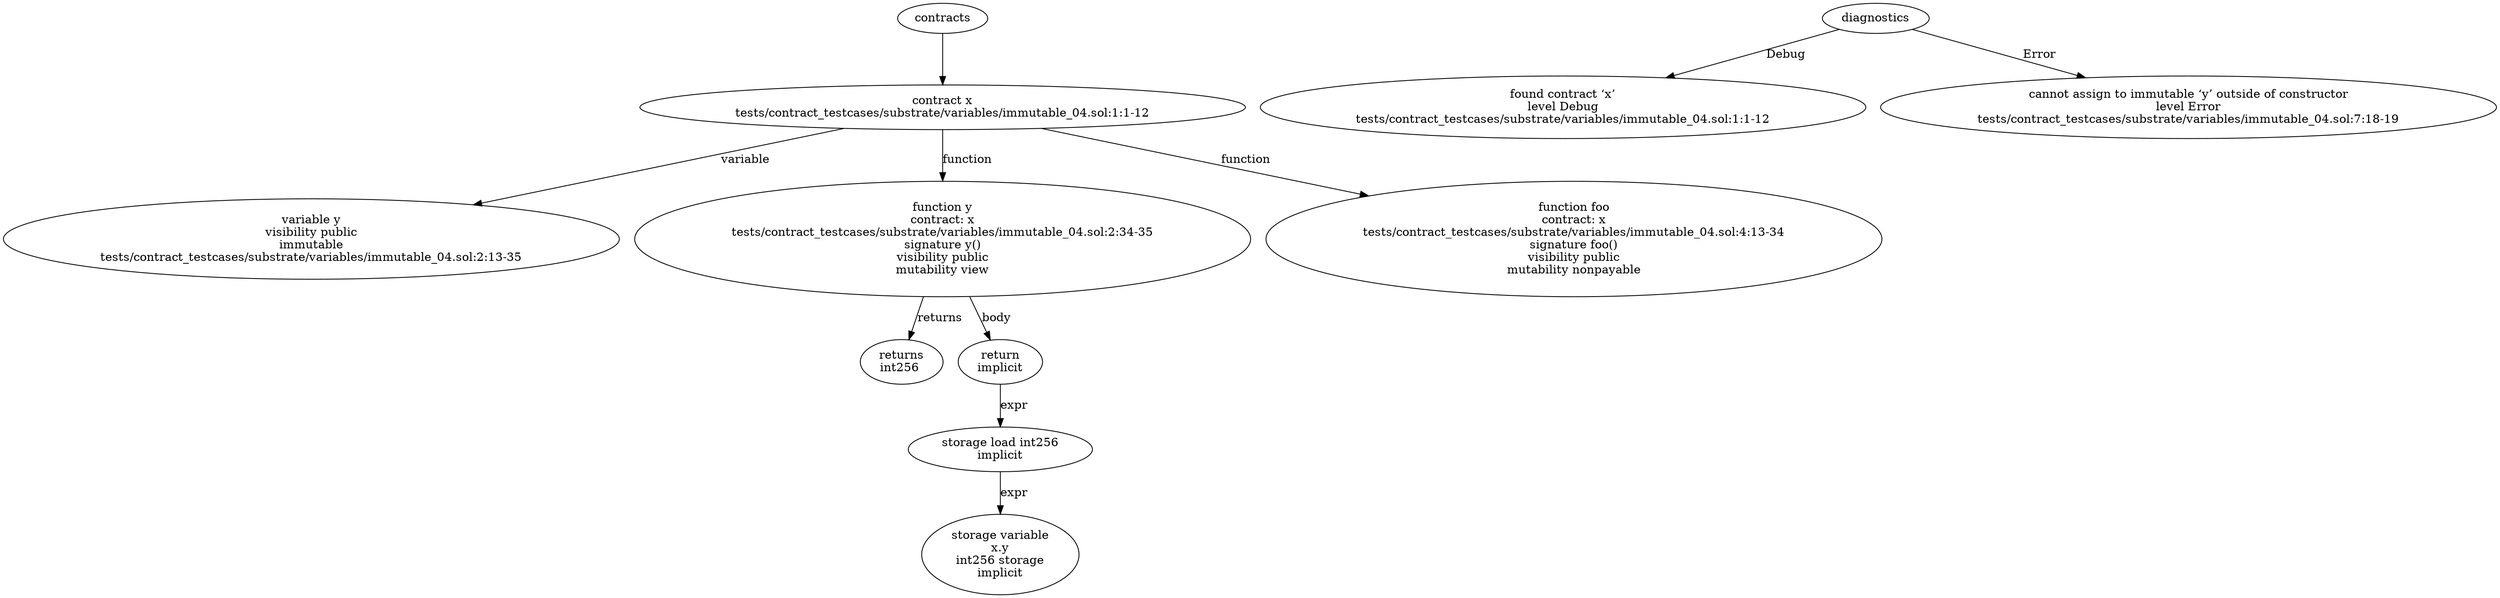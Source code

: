 strict digraph "tests/contract_testcases/substrate/variables/immutable_04.sol" {
	contract [label="contract x\ntests/contract_testcases/substrate/variables/immutable_04.sol:1:1-12"]
	var [label="variable y\nvisibility public\nimmutable\ntests/contract_testcases/substrate/variables/immutable_04.sol:2:13-35"]
	y [label="function y\ncontract: x\ntests/contract_testcases/substrate/variables/immutable_04.sol:2:34-35\nsignature y()\nvisibility public\nmutability view"]
	returns [label="returns\nint256 "]
	return [label="return\nimplicit"]
	storage_load [label="storage load int256\nimplicit"]
	storage_var [label="storage variable\nx.y\nint256 storage\nimplicit"]
	foo [label="function foo\ncontract: x\ntests/contract_testcases/substrate/variables/immutable_04.sol:4:13-34\nsignature foo()\nvisibility public\nmutability nonpayable"]
	diagnostic [label="found contract ‘x’\nlevel Debug\ntests/contract_testcases/substrate/variables/immutable_04.sol:1:1-12"]
	diagnostic_11 [label="cannot assign to immutable ‘y’ outside of constructor\nlevel Error\ntests/contract_testcases/substrate/variables/immutable_04.sol:7:18-19"]
	contracts -> contract
	contract -> var [label="variable"]
	contract -> y [label="function"]
	y -> returns [label="returns"]
	y -> return [label="body"]
	return -> storage_load [label="expr"]
	storage_load -> storage_var [label="expr"]
	contract -> foo [label="function"]
	diagnostics -> diagnostic [label="Debug"]
	diagnostics -> diagnostic_11 [label="Error"]
}
